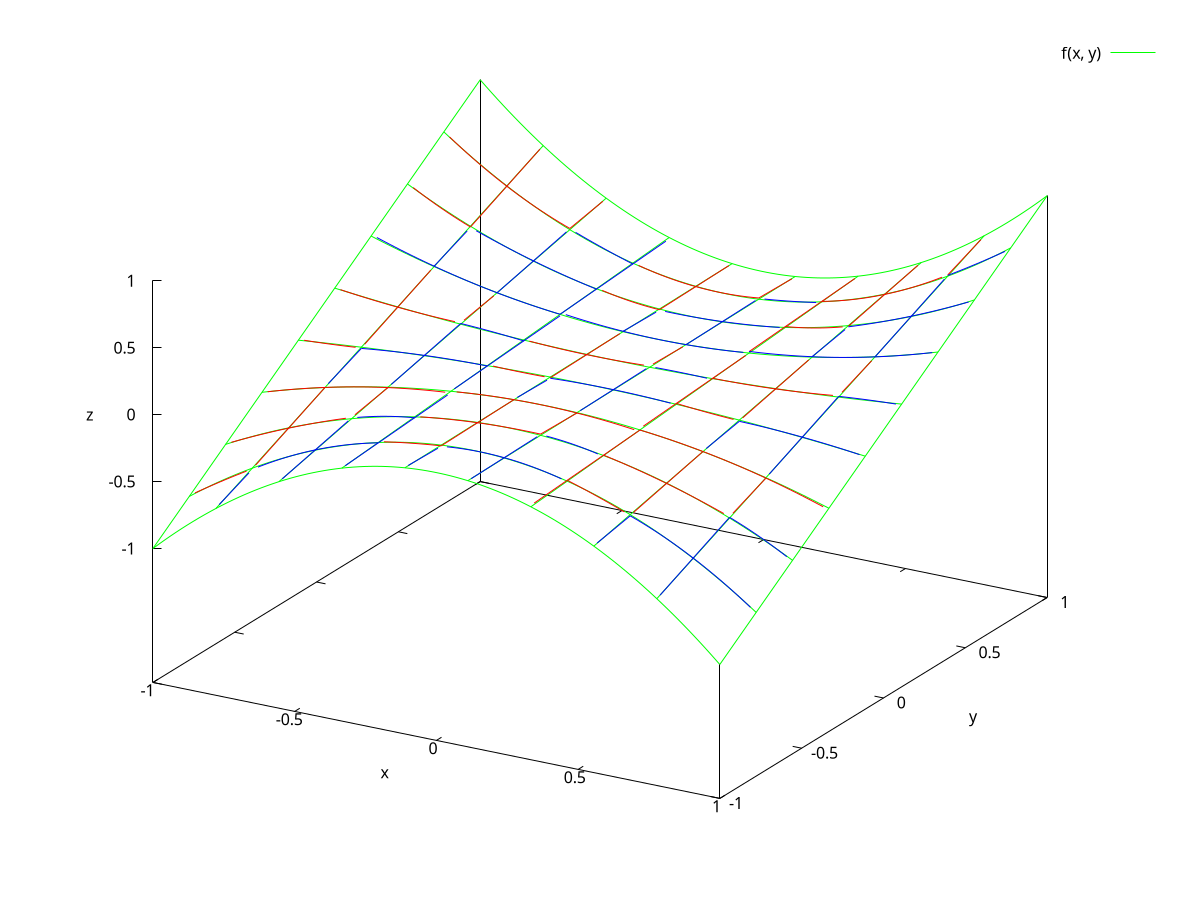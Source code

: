 set terminal pngcairo enhanced color size 1000,1000
set output 'Triangulation.png'
f(x, y) =  x*y*x 
p_0(x, y) =  (-1 < x && x < -0.333333 && (0.333333 + 1*(x - -1)) < y && y < 1) ? 0.944444*(x**2) + -1.63889*(x*y) + -1.77636e-15*(y**2) + 1.54784*(x) + -0.655864*(y) + 0.619427: 1/0
p_1(x, y) =  (-1 < x && x < -0.333333 && 0.333333 < y && y < (0.333333 + 1*(x - -1))) ? 0.388889*(x**2) + -1.02778*(x*y) + 4.44089e-16*(y**2) + 0.399691*(x) + -0.248457*(y) + 0.0966221: 1/0
p_2(x, y) =  (-0.333333 < x && x < 0.333333 && (0.333333 + 1*(x - -0.333333)) < y && y < 1) ? 0.944444*(x**2) + -0.305556*(x*y) + -1.11022e-16*(y**2) + 0.28858*(x) + -0.00771605*(y) + 0.00728738: 1/0
p_3(x, y) =  (-0.333333 < x && x < 0.333333 && 0.333333 < y && y < (0.333333 + 1*(x - -0.333333))) ? 0.388889*(x**2) + 0.305556*(x*y) + 1.11022e-16*(y**2) + -0.118827*(x) + -0.00771605*(y) + 0.00300069: 1/0
p_4(x, y) =  (0.333333 < x && x < 1 && (0.333333 + 1*(x - 0.333333)) < y && y < 1) ? 0.944444*(x**2) + 1.02778*(x*y) + -4.44089e-16*(y**2) + -0.970679*(x) + -0.248457*(y) + 0.234654: 1/0
p_5(x, y) =  (0.333333 < x && x < 1 && 0.333333 < y && y < (0.333333 + 1*(x - 0.333333))) ? 0.388889*(x**2) + 1.63889*(x*y) + 1.77636e-15*(y**2) + -0.637346*(x) + -0.655864*(y) + 0.255058: 1/0
p_6(x, y) =  (-1 < x && x < -0.333333 && (-0.333333 + 1*(x - -1)) < y && y < 0.333333) ? 0.277778*(x**2) + -1.63889*(x*y) + 1.38778e-15*(y**2) + 0.455247*(x) + -0.655864*(y) + 0.182184: 1/0
p_7(x, y) =  (-1 < x && x < -0.333333 && -0.333333 < y && y < (-0.333333 + 1*(x - -1))) ? -0.277778*(x**2) + -1.02778*(x*y) + 5.55112e-17*(y**2) + -0.285494*(x) + -0.248457*(y) + -0.0690158: 1/0
p_8(x, y) =  (-0.333333 < x && x < 0.333333 && (-0.333333 + 1*(x - -0.333333)) < y && y < 0.333333) ? 0.277778*(x**2) + -0.305556*(x*y) + -1.38778e-17*(y**2) + 0.0848765*(x) + -0.00771605*(y) + 0.00214335: 1/0
p_9(x, y) =  (-0.333333 < x && x < 0.333333 && -0.333333 < y && y < (-0.333333 + 1*(x - -0.333333))) ? -0.277778*(x**2) + 0.305556*(x*y) + -2.08167e-17*(y**2) + 0.0848765*(x) + -0.00771605*(y) + -0.00214335: 1/0
p_10(x, y) =  (0.333333 < x && x < 1 && (-0.333333 + 1*(x - 0.333333)) < y && y < 0.333333) ? 0.277778*(x**2) + 1.02778*(x*y) + 0*(y**2) + -0.285494*(x) + -0.248457*(y) + 0.0690158: 1/0
p_11(x, y) =  (0.333333 < x && x < 1 && -0.333333 < y && y < (-0.333333 + 1*(x - 0.333333))) ? -0.277778*(x**2) + 1.63889*(x*y) + 1.16573e-15*(y**2) + 0.455247*(x) + -0.655864*(y) + -0.182184: 1/0
p_12(x, y) =  (-1 < x && x < -0.333333 && (-1 + 1*(x - -1)) < y && y < -0.333333) ? -0.388889*(x**2) + -1.63889*(x*y) + 0*(y**2) + -0.637346*(x) + -0.655864*(y) + -0.255058: 1/0
p_13(x, y) =  (-1 < x && x < -0.333333 && -1 < y && y < (-1 + 1*(x - -1))) ? -0.944444*(x**2) + -1.02778*(x*y) + 2.22045e-16*(y**2) + -0.970679*(x) + -0.248457*(y) + -0.234654: 1/0
p_14(x, y) =  (-0.333333 < x && x < 0.333333 && (-1 + 1*(x - -0.333333)) < y && y < -0.333333) ? -0.388889*(x**2) + -0.305556*(x*y) + 2.22045e-16*(y**2) + -0.118827*(x) + -0.00771605*(y) + -0.00300069: 1/0
p_15(x, y) =  (-0.333333 < x && x < 0.333333 && -1 < y && y < (-1 + 1*(x - -0.333333))) ? -0.944444*(x**2) + 0.305556*(x*y) + -1.11022e-16*(y**2) + 0.28858*(x) + -0.00771605*(y) + -0.00728738: 1/0
p_16(x, y) =  (0.333333 < x && x < 1 && (-1 + 1*(x - 0.333333)) < y && y < -0.333333) ? -0.388889*(x**2) + 1.02778*(x*y) + 0*(y**2) + 0.399691*(x) + -0.248457*(y) + -0.0966221: 1/0
p_17(x, y) =  (0.333333 < x && x < 1 && -1 < y && y < (-1 + 1*(x - 0.333333))) ? -0.944444*(x**2) + 1.63889*(x*y) + -1.77636e-15*(y**2) + 1.54784*(x) + -0.655864*(y) + -0.619427: 1/0
set xlabel 'x'
set ylabel 'y'
set zlabel 'z'
unset colorbox
set xrange[-1: 1]
set yrange[-1: 1]
splot f(x, y) lc rgb 'green' , p_0(x, y) lc rgb 'red' notitle, p_1(x, y) lc rgb 'blue' notitle, p_2(x, y) lc rgb 'red' notitle, p_3(x, y) lc rgb 'blue' notitle, p_4(x, y) lc rgb 'red' notitle, p_5(x, y) lc rgb 'blue' notitle, p_6(x, y) lc rgb 'red' notitle, p_7(x, y) lc rgb 'blue' notitle, p_8(x, y) lc rgb 'red' notitle, p_9(x, y) lc rgb 'blue' notitle, p_10(x, y) lc rgb 'red' notitle, p_11(x, y) lc rgb 'blue' notitle, p_12(x, y) lc rgb 'red' notitle, p_13(x, y) lc rgb 'blue' notitle, p_14(x, y) lc rgb 'red' notitle, p_15(x, y) lc rgb 'blue' notitle, p_16(x, y) lc rgb 'red' notitle, p_17(x, y) lc rgb 'blue' notitle